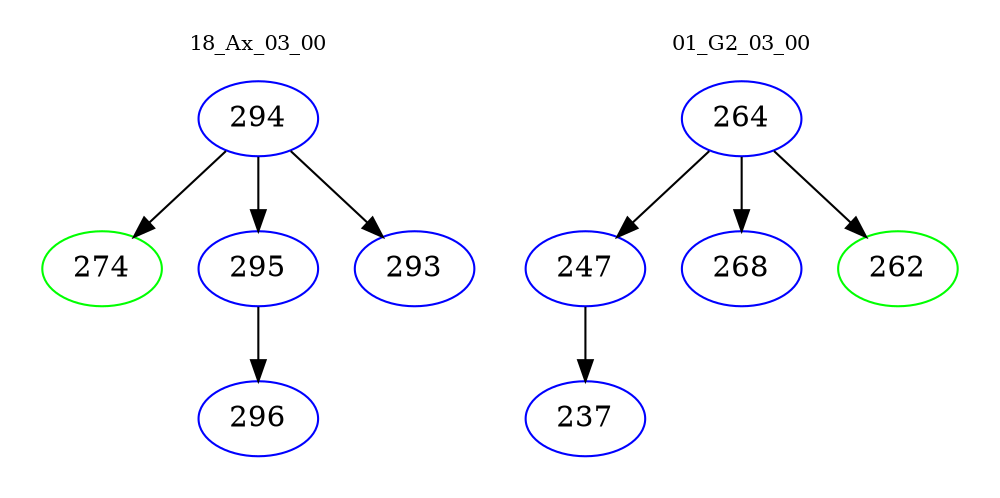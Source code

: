 digraph{
subgraph cluster_0 {
color = white
label = "18_Ax_03_00";
fontsize=10;
T0_294 [label="294", color="blue"]
T0_294 -> T0_274 [color="black"]
T0_274 [label="274", color="green"]
T0_294 -> T0_295 [color="black"]
T0_295 [label="295", color="blue"]
T0_295 -> T0_296 [color="black"]
T0_296 [label="296", color="blue"]
T0_294 -> T0_293 [color="black"]
T0_293 [label="293", color="blue"]
}
subgraph cluster_1 {
color = white
label = "01_G2_03_00";
fontsize=10;
T1_264 [label="264", color="blue"]
T1_264 -> T1_247 [color="black"]
T1_247 [label="247", color="blue"]
T1_247 -> T1_237 [color="black"]
T1_237 [label="237", color="blue"]
T1_264 -> T1_268 [color="black"]
T1_268 [label="268", color="blue"]
T1_264 -> T1_262 [color="black"]
T1_262 [label="262", color="green"]
}
}
